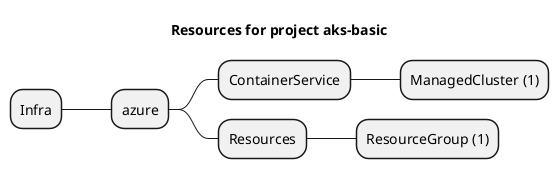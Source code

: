 @startmindmap
title Resources for project aks-basic
skinparam monochrome true
+ Infra
++ azure
+++ ContainerService
++++ ManagedCluster (1)
+++ Resources
++++ ResourceGroup (1)
@endmindmap